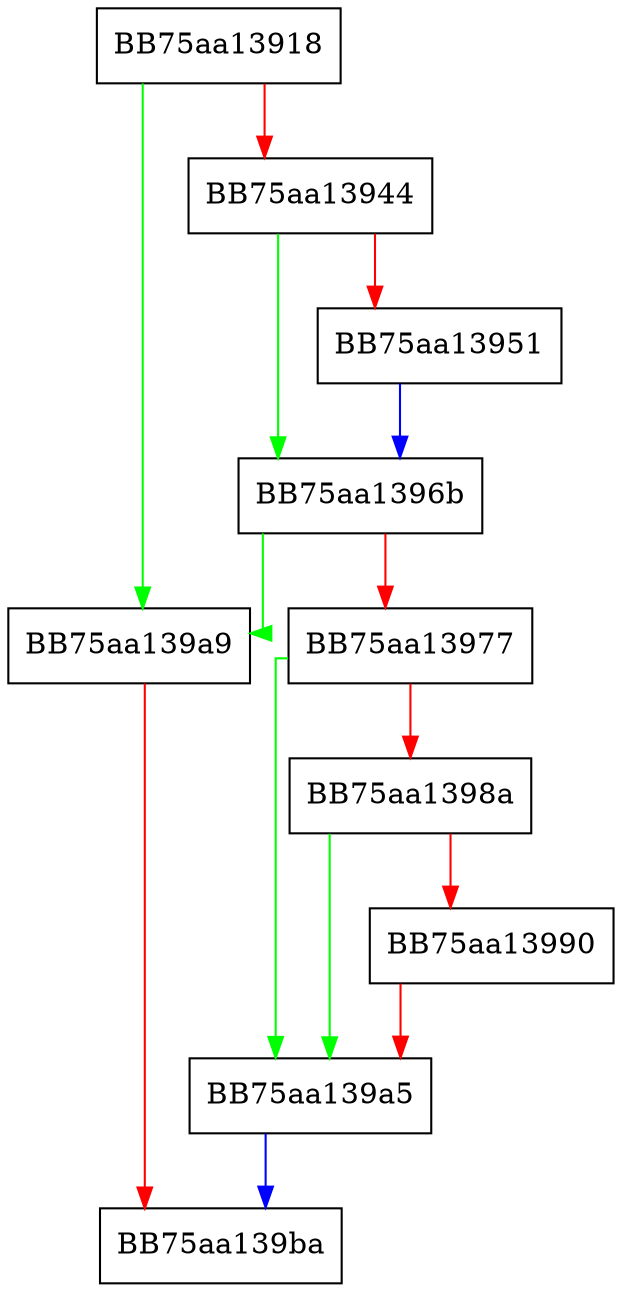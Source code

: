 digraph pe_GetDynamicXrefs {
  node [shape="box"];
  graph [splines=ortho];
  BB75aa13918 -> BB75aa139a9 [color="green"];
  BB75aa13918 -> BB75aa13944 [color="red"];
  BB75aa13944 -> BB75aa1396b [color="green"];
  BB75aa13944 -> BB75aa13951 [color="red"];
  BB75aa13951 -> BB75aa1396b [color="blue"];
  BB75aa1396b -> BB75aa139a9 [color="green"];
  BB75aa1396b -> BB75aa13977 [color="red"];
  BB75aa13977 -> BB75aa139a5 [color="green"];
  BB75aa13977 -> BB75aa1398a [color="red"];
  BB75aa1398a -> BB75aa139a5 [color="green"];
  BB75aa1398a -> BB75aa13990 [color="red"];
  BB75aa13990 -> BB75aa139a5 [color="red"];
  BB75aa139a5 -> BB75aa139ba [color="blue"];
  BB75aa139a9 -> BB75aa139ba [color="red"];
}